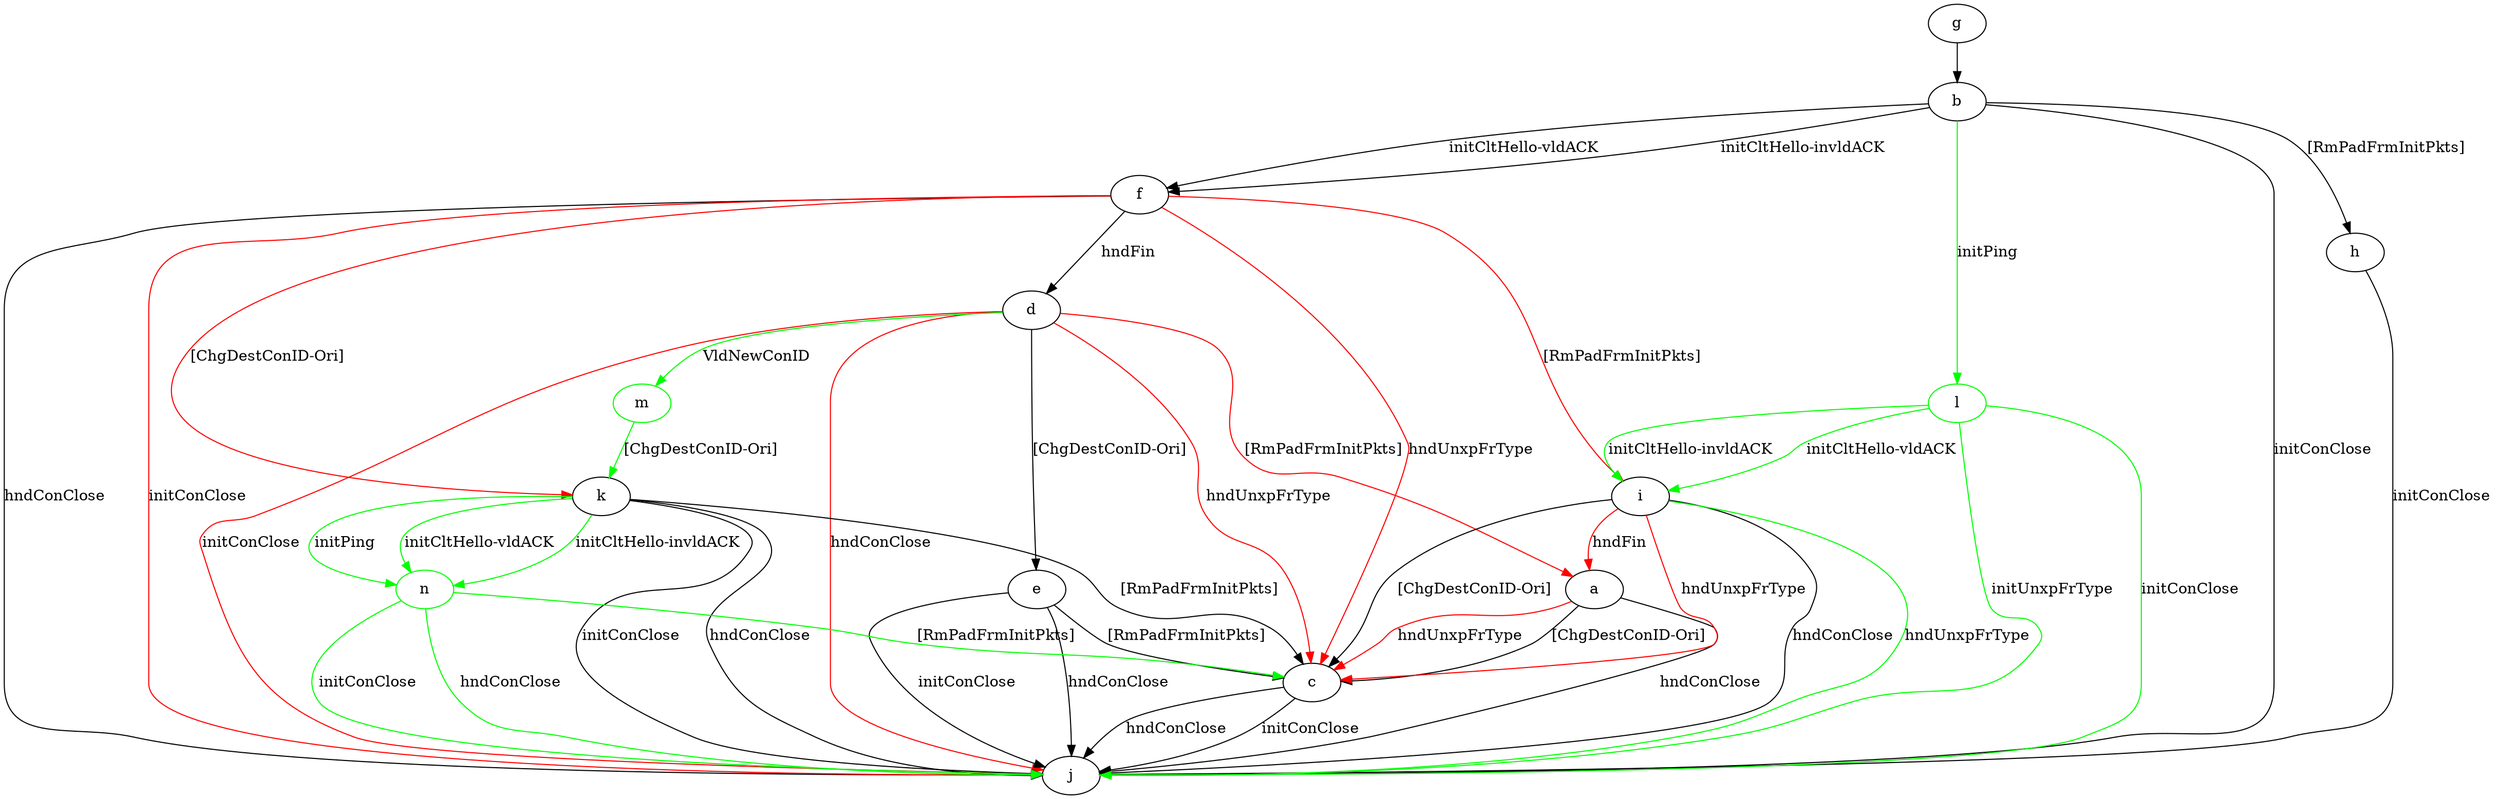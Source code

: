 digraph "" {
	a -> c	[key=0,
		label="[ChgDestConID-Ori] "];
	a -> c	[key=1,
		color=red,
		label="hndUnxpFrType "];
	a -> j	[key=0,
		label="hndConClose "];
	b -> f	[key=0,
		label="initCltHello-vldACK "];
	b -> f	[key=1,
		label="initCltHello-invldACK "];
	b -> h	[key=0,
		label="[RmPadFrmInitPkts] "];
	b -> j	[key=0,
		label="initConClose "];
	l	[color=green];
	b -> l	[key=0,
		color=green,
		label="initPing "];
	c -> j	[key=0,
		label="initConClose "];
	c -> j	[key=1,
		label="hndConClose "];
	d -> a	[key=0,
		color=red,
		label="[RmPadFrmInitPkts] "];
	d -> c	[key=0,
		color=red,
		label="hndUnxpFrType "];
	d -> e	[key=0,
		label="[ChgDestConID-Ori] "];
	d -> j	[key=0,
		color=red,
		label="initConClose "];
	d -> j	[key=1,
		color=red,
		label="hndConClose "];
	m	[color=green];
	d -> m	[key=0,
		color=green,
		label="VldNewConID "];
	e -> c	[key=0,
		label="[RmPadFrmInitPkts] "];
	e -> j	[key=0,
		label="initConClose "];
	e -> j	[key=1,
		label="hndConClose "];
	f -> c	[key=0,
		color=red,
		label="hndUnxpFrType "];
	f -> d	[key=0,
		label="hndFin "];
	f -> i	[key=0,
		color=red,
		label="[RmPadFrmInitPkts] "];
	f -> j	[key=0,
		label="hndConClose "];
	f -> j	[key=1,
		color=red,
		label="initConClose "];
	f -> k	[key=0,
		color=red,
		label="[ChgDestConID-Ori] "];
	g -> b	[key=0];
	h -> j	[key=0,
		label="initConClose "];
	i -> a	[key=0,
		color=red,
		label="hndFin "];
	i -> c	[key=0,
		label="[ChgDestConID-Ori] "];
	i -> c	[key=1,
		color=red,
		label="hndUnxpFrType "];
	i -> j	[key=0,
		label="hndConClose "];
	i -> j	[key=1,
		color=green,
		label="hndUnxpFrType "];
	k -> c	[key=0,
		label="[RmPadFrmInitPkts] "];
	k -> j	[key=0,
		label="initConClose "];
	k -> j	[key=1,
		label="hndConClose "];
	n	[color=green];
	k -> n	[key=0,
		color=green,
		label="initPing "];
	k -> n	[key=1,
		color=green,
		label="initCltHello-vldACK "];
	k -> n	[key=2,
		color=green,
		label="initCltHello-invldACK "];
	l -> i	[key=0,
		color=green,
		label="initCltHello-vldACK "];
	l -> i	[key=1,
		color=green,
		label="initCltHello-invldACK "];
	l -> j	[key=0,
		color=green,
		label="initConClose "];
	l -> j	[key=1,
		color=green,
		label="initUnxpFrType "];
	m -> k	[key=0,
		color=green,
		label="[ChgDestConID-Ori] "];
	n -> c	[key=0,
		color=green,
		label="[RmPadFrmInitPkts] "];
	n -> j	[key=0,
		color=green,
		label="initConClose "];
	n -> j	[key=1,
		color=green,
		label="hndConClose "];
}
